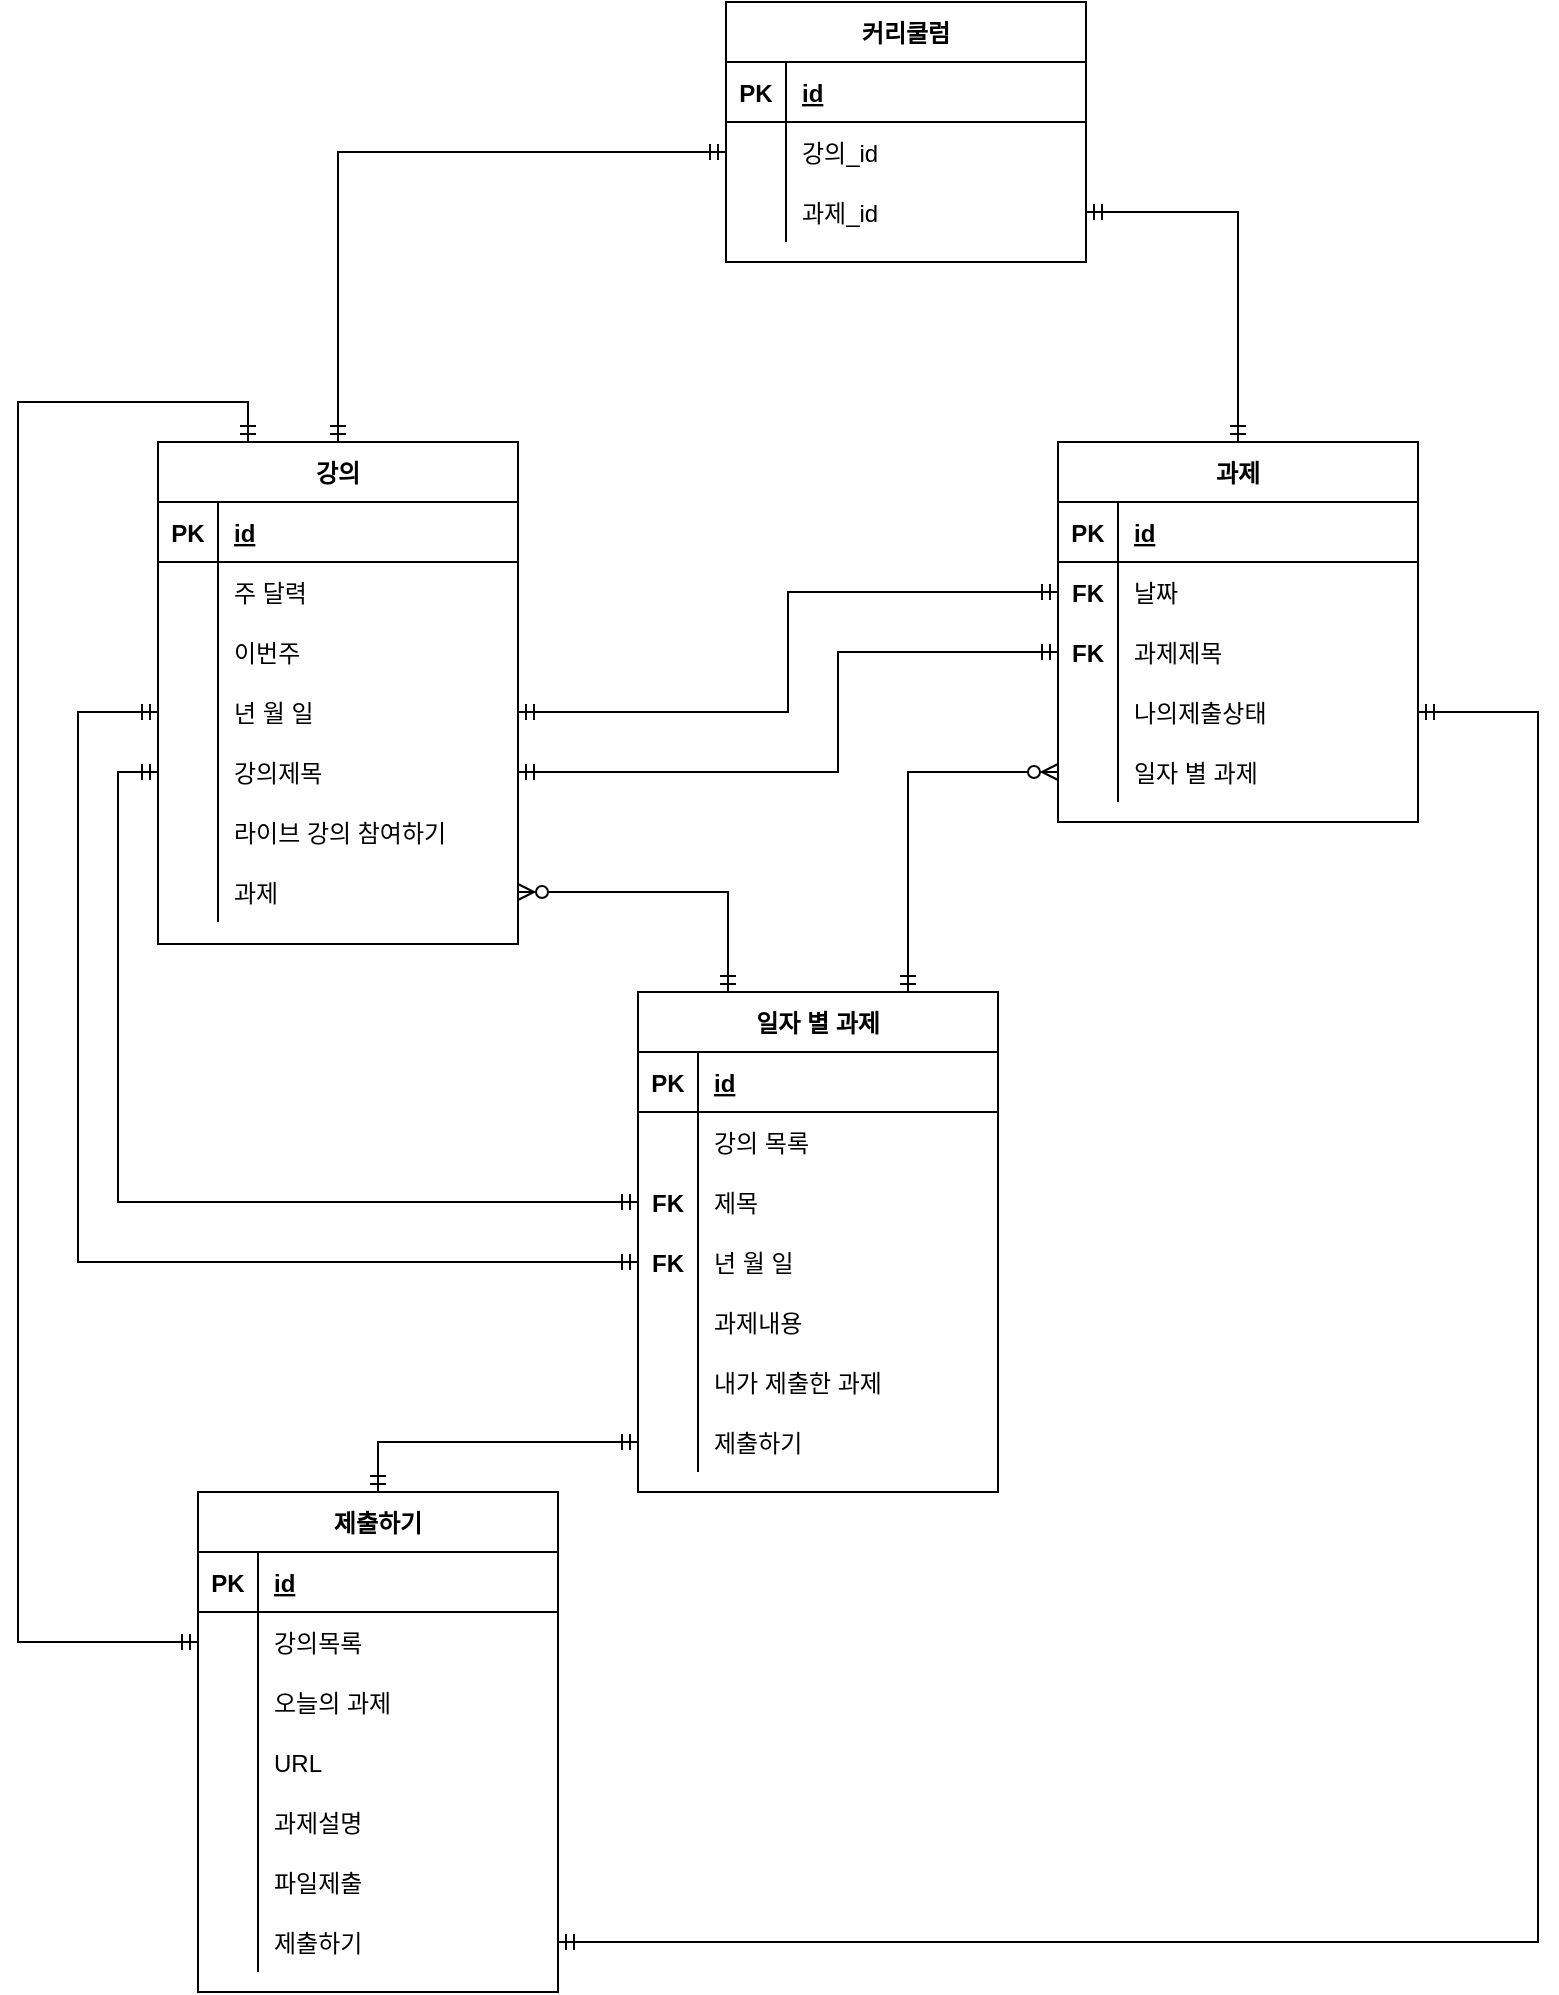 <mxfile version="20.2.6" type="device"><diagram id="R2lEEEUBdFMjLlhIrx00" name="Page-1"><mxGraphModel dx="1187" dy="636" grid="1" gridSize="10" guides="1" tooltips="1" connect="1" arrows="1" fold="1" page="1" pageScale="1" pageWidth="827" pageHeight="1169" math="0" shadow="0" extFonts="Permanent Marker^https://fonts.googleapis.com/css?family=Permanent+Marker"><root><mxCell id="0"/><mxCell id="1" parent="0"/><mxCell id="kQvhgRMYUKx2rAzrnY6v-145" value="강의" style="shape=table;startSize=30;container=1;collapsible=1;childLayout=tableLayout;fixedRows=1;rowLines=0;fontStyle=1;align=center;resizeLast=1;" parent="1" vertex="1"><mxGeometry x="100" y="310" width="180" height="251" as="geometry"/></mxCell><mxCell id="kQvhgRMYUKx2rAzrnY6v-146" value="" style="shape=tableRow;horizontal=0;startSize=0;swimlaneHead=0;swimlaneBody=0;fillColor=none;collapsible=0;dropTarget=0;points=[[0,0.5],[1,0.5]];portConstraint=eastwest;top=0;left=0;right=0;bottom=1;" parent="kQvhgRMYUKx2rAzrnY6v-145" vertex="1"><mxGeometry y="30" width="180" height="30" as="geometry"/></mxCell><mxCell id="kQvhgRMYUKx2rAzrnY6v-147" value="PK" style="shape=partialRectangle;connectable=0;fillColor=none;top=0;left=0;bottom=0;right=0;fontStyle=1;overflow=hidden;" parent="kQvhgRMYUKx2rAzrnY6v-146" vertex="1"><mxGeometry width="30" height="30" as="geometry"><mxRectangle width="30" height="30" as="alternateBounds"/></mxGeometry></mxCell><mxCell id="kQvhgRMYUKx2rAzrnY6v-148" value="id" style="shape=partialRectangle;connectable=0;fillColor=none;top=0;left=0;bottom=0;right=0;align=left;spacingLeft=6;fontStyle=5;overflow=hidden;" parent="kQvhgRMYUKx2rAzrnY6v-146" vertex="1"><mxGeometry x="30" width="150" height="30" as="geometry"><mxRectangle width="150" height="30" as="alternateBounds"/></mxGeometry></mxCell><mxCell id="kQvhgRMYUKx2rAzrnY6v-149" value="" style="shape=tableRow;horizontal=0;startSize=0;swimlaneHead=0;swimlaneBody=0;fillColor=none;collapsible=0;dropTarget=0;points=[[0,0.5],[1,0.5]];portConstraint=eastwest;top=0;left=0;right=0;bottom=0;" parent="kQvhgRMYUKx2rAzrnY6v-145" vertex="1"><mxGeometry y="60" width="180" height="30" as="geometry"/></mxCell><mxCell id="kQvhgRMYUKx2rAzrnY6v-150" value="" style="shape=partialRectangle;connectable=0;fillColor=none;top=0;left=0;bottom=0;right=0;editable=1;overflow=hidden;" parent="kQvhgRMYUKx2rAzrnY6v-149" vertex="1"><mxGeometry width="30" height="30" as="geometry"><mxRectangle width="30" height="30" as="alternateBounds"/></mxGeometry></mxCell><mxCell id="kQvhgRMYUKx2rAzrnY6v-151" value="주 달력" style="shape=partialRectangle;connectable=0;fillColor=none;top=0;left=0;bottom=0;right=0;align=left;spacingLeft=6;overflow=hidden;" parent="kQvhgRMYUKx2rAzrnY6v-149" vertex="1"><mxGeometry x="30" width="150" height="30" as="geometry"><mxRectangle width="150" height="30" as="alternateBounds"/></mxGeometry></mxCell><mxCell id="kQvhgRMYUKx2rAzrnY6v-152" value="" style="shape=tableRow;horizontal=0;startSize=0;swimlaneHead=0;swimlaneBody=0;fillColor=none;collapsible=0;dropTarget=0;points=[[0,0.5],[1,0.5]];portConstraint=eastwest;top=0;left=0;right=0;bottom=0;" parent="kQvhgRMYUKx2rAzrnY6v-145" vertex="1"><mxGeometry y="90" width="180" height="30" as="geometry"/></mxCell><mxCell id="kQvhgRMYUKx2rAzrnY6v-153" value="" style="shape=partialRectangle;connectable=0;fillColor=none;top=0;left=0;bottom=0;right=0;editable=1;overflow=hidden;" parent="kQvhgRMYUKx2rAzrnY6v-152" vertex="1"><mxGeometry width="30" height="30" as="geometry"><mxRectangle width="30" height="30" as="alternateBounds"/></mxGeometry></mxCell><mxCell id="kQvhgRMYUKx2rAzrnY6v-154" value="이번주" style="shape=partialRectangle;connectable=0;fillColor=none;top=0;left=0;bottom=0;right=0;align=left;spacingLeft=6;overflow=hidden;" parent="kQvhgRMYUKx2rAzrnY6v-152" vertex="1"><mxGeometry x="30" width="150" height="30" as="geometry"><mxRectangle width="150" height="30" as="alternateBounds"/></mxGeometry></mxCell><mxCell id="kQvhgRMYUKx2rAzrnY6v-188" value="" style="shape=tableRow;horizontal=0;startSize=0;swimlaneHead=0;swimlaneBody=0;fillColor=none;collapsible=0;dropTarget=0;points=[[0,0.5],[1,0.5]];portConstraint=eastwest;top=0;left=0;right=0;bottom=0;" parent="kQvhgRMYUKx2rAzrnY6v-145" vertex="1"><mxGeometry y="120" width="180" height="30" as="geometry"/></mxCell><mxCell id="kQvhgRMYUKx2rAzrnY6v-189" value="" style="shape=partialRectangle;connectable=0;fillColor=none;top=0;left=0;bottom=0;right=0;editable=1;overflow=hidden;" parent="kQvhgRMYUKx2rAzrnY6v-188" vertex="1"><mxGeometry width="30" height="30" as="geometry"><mxRectangle width="30" height="30" as="alternateBounds"/></mxGeometry></mxCell><mxCell id="kQvhgRMYUKx2rAzrnY6v-190" value="년 월 일" style="shape=partialRectangle;connectable=0;fillColor=none;top=0;left=0;bottom=0;right=0;align=left;spacingLeft=6;overflow=hidden;" parent="kQvhgRMYUKx2rAzrnY6v-188" vertex="1"><mxGeometry x="30" width="150" height="30" as="geometry"><mxRectangle width="150" height="30" as="alternateBounds"/></mxGeometry></mxCell><mxCell id="aSsLbdpSLAbT8H74dwXE-16" value="" style="shape=tableRow;horizontal=0;startSize=0;swimlaneHead=0;swimlaneBody=0;fillColor=none;collapsible=0;dropTarget=0;points=[[0,0.5],[1,0.5]];portConstraint=eastwest;top=0;left=0;right=0;bottom=0;" vertex="1" parent="kQvhgRMYUKx2rAzrnY6v-145"><mxGeometry y="150" width="180" height="30" as="geometry"/></mxCell><mxCell id="aSsLbdpSLAbT8H74dwXE-17" value="" style="shape=partialRectangle;connectable=0;fillColor=none;top=0;left=0;bottom=0;right=0;editable=1;overflow=hidden;" vertex="1" parent="aSsLbdpSLAbT8H74dwXE-16"><mxGeometry width="30" height="30" as="geometry"><mxRectangle width="30" height="30" as="alternateBounds"/></mxGeometry></mxCell><mxCell id="aSsLbdpSLAbT8H74dwXE-18" value="강의제목" style="shape=partialRectangle;connectable=0;fillColor=none;top=0;left=0;bottom=0;right=0;align=left;spacingLeft=6;overflow=hidden;" vertex="1" parent="aSsLbdpSLAbT8H74dwXE-16"><mxGeometry x="30" width="150" height="30" as="geometry"><mxRectangle width="150" height="30" as="alternateBounds"/></mxGeometry></mxCell><mxCell id="aSsLbdpSLAbT8H74dwXE-141" value="" style="shape=tableRow;horizontal=0;startSize=0;swimlaneHead=0;swimlaneBody=0;fillColor=none;collapsible=0;dropTarget=0;points=[[0,0.5],[1,0.5]];portConstraint=eastwest;top=0;left=0;right=0;bottom=0;" vertex="1" parent="kQvhgRMYUKx2rAzrnY6v-145"><mxGeometry y="180" width="180" height="30" as="geometry"/></mxCell><mxCell id="aSsLbdpSLAbT8H74dwXE-142" value="" style="shape=partialRectangle;connectable=0;fillColor=none;top=0;left=0;bottom=0;right=0;editable=1;overflow=hidden;" vertex="1" parent="aSsLbdpSLAbT8H74dwXE-141"><mxGeometry width="30" height="30" as="geometry"><mxRectangle width="30" height="30" as="alternateBounds"/></mxGeometry></mxCell><mxCell id="aSsLbdpSLAbT8H74dwXE-143" value="라이브 강의 참여하기" style="shape=partialRectangle;connectable=0;fillColor=none;top=0;left=0;bottom=0;right=0;align=left;spacingLeft=6;overflow=hidden;" vertex="1" parent="aSsLbdpSLAbT8H74dwXE-141"><mxGeometry x="30" width="150" height="30" as="geometry"><mxRectangle width="150" height="30" as="alternateBounds"/></mxGeometry></mxCell><mxCell id="aSsLbdpSLAbT8H74dwXE-144" value="" style="shape=tableRow;horizontal=0;startSize=0;swimlaneHead=0;swimlaneBody=0;fillColor=none;collapsible=0;dropTarget=0;points=[[0,0.5],[1,0.5]];portConstraint=eastwest;top=0;left=0;right=0;bottom=0;" vertex="1" parent="kQvhgRMYUKx2rAzrnY6v-145"><mxGeometry y="210" width="180" height="30" as="geometry"/></mxCell><mxCell id="aSsLbdpSLAbT8H74dwXE-145" value="" style="shape=partialRectangle;connectable=0;fillColor=none;top=0;left=0;bottom=0;right=0;editable=1;overflow=hidden;" vertex="1" parent="aSsLbdpSLAbT8H74dwXE-144"><mxGeometry width="30" height="30" as="geometry"><mxRectangle width="30" height="30" as="alternateBounds"/></mxGeometry></mxCell><mxCell id="aSsLbdpSLAbT8H74dwXE-146" value="과제" style="shape=partialRectangle;connectable=0;fillColor=none;top=0;left=0;bottom=0;right=0;align=left;spacingLeft=6;overflow=hidden;" vertex="1" parent="aSsLbdpSLAbT8H74dwXE-144"><mxGeometry x="30" width="150" height="30" as="geometry"><mxRectangle width="150" height="30" as="alternateBounds"/></mxGeometry></mxCell><mxCell id="kQvhgRMYUKx2rAzrnY6v-158" value="과제" style="shape=table;startSize=30;container=1;collapsible=1;childLayout=tableLayout;fixedRows=1;rowLines=0;fontStyle=1;align=center;resizeLast=1;" parent="1" vertex="1"><mxGeometry x="550" y="310" width="180" height="190" as="geometry"/></mxCell><mxCell id="kQvhgRMYUKx2rAzrnY6v-159" value="" style="shape=tableRow;horizontal=0;startSize=0;swimlaneHead=0;swimlaneBody=0;fillColor=none;collapsible=0;dropTarget=0;points=[[0,0.5],[1,0.5]];portConstraint=eastwest;top=0;left=0;right=0;bottom=1;" parent="kQvhgRMYUKx2rAzrnY6v-158" vertex="1"><mxGeometry y="30" width="180" height="30" as="geometry"/></mxCell><mxCell id="kQvhgRMYUKx2rAzrnY6v-160" value="PK" style="shape=partialRectangle;connectable=0;fillColor=none;top=0;left=0;bottom=0;right=0;fontStyle=1;overflow=hidden;" parent="kQvhgRMYUKx2rAzrnY6v-159" vertex="1"><mxGeometry width="30" height="30" as="geometry"><mxRectangle width="30" height="30" as="alternateBounds"/></mxGeometry></mxCell><mxCell id="kQvhgRMYUKx2rAzrnY6v-161" value="id" style="shape=partialRectangle;connectable=0;fillColor=none;top=0;left=0;bottom=0;right=0;align=left;spacingLeft=6;fontStyle=5;overflow=hidden;" parent="kQvhgRMYUKx2rAzrnY6v-159" vertex="1"><mxGeometry x="30" width="150" height="30" as="geometry"><mxRectangle width="150" height="30" as="alternateBounds"/></mxGeometry></mxCell><mxCell id="kQvhgRMYUKx2rAzrnY6v-162" value="" style="shape=tableRow;horizontal=0;startSize=0;swimlaneHead=0;swimlaneBody=0;fillColor=none;collapsible=0;dropTarget=0;points=[[0,0.5],[1,0.5]];portConstraint=eastwest;top=0;left=0;right=0;bottom=0;" parent="kQvhgRMYUKx2rAzrnY6v-158" vertex="1"><mxGeometry y="60" width="180" height="30" as="geometry"/></mxCell><mxCell id="kQvhgRMYUKx2rAzrnY6v-163" value="FK" style="shape=partialRectangle;connectable=0;fillColor=none;top=0;left=0;bottom=0;right=0;editable=1;overflow=hidden;fontStyle=1" parent="kQvhgRMYUKx2rAzrnY6v-162" vertex="1"><mxGeometry width="30" height="30" as="geometry"><mxRectangle width="30" height="30" as="alternateBounds"/></mxGeometry></mxCell><mxCell id="kQvhgRMYUKx2rAzrnY6v-164" value="날짜" style="shape=partialRectangle;connectable=0;fillColor=none;top=0;left=0;bottom=0;right=0;align=left;spacingLeft=6;overflow=hidden;" parent="kQvhgRMYUKx2rAzrnY6v-162" vertex="1"><mxGeometry x="30" width="150" height="30" as="geometry"><mxRectangle width="150" height="30" as="alternateBounds"/></mxGeometry></mxCell><mxCell id="kQvhgRMYUKx2rAzrnY6v-165" value="" style="shape=tableRow;horizontal=0;startSize=0;swimlaneHead=0;swimlaneBody=0;fillColor=none;collapsible=0;dropTarget=0;points=[[0,0.5],[1,0.5]];portConstraint=eastwest;top=0;left=0;right=0;bottom=0;" parent="kQvhgRMYUKx2rAzrnY6v-158" vertex="1"><mxGeometry y="90" width="180" height="30" as="geometry"/></mxCell><mxCell id="kQvhgRMYUKx2rAzrnY6v-166" value="FK" style="shape=partialRectangle;connectable=0;fillColor=none;top=0;left=0;bottom=0;right=0;editable=1;overflow=hidden;fontStyle=1" parent="kQvhgRMYUKx2rAzrnY6v-165" vertex="1"><mxGeometry width="30" height="30" as="geometry"><mxRectangle width="30" height="30" as="alternateBounds"/></mxGeometry></mxCell><mxCell id="kQvhgRMYUKx2rAzrnY6v-167" value="과제제목" style="shape=partialRectangle;connectable=0;fillColor=none;top=0;left=0;bottom=0;right=0;align=left;spacingLeft=6;overflow=hidden;" parent="kQvhgRMYUKx2rAzrnY6v-165" vertex="1"><mxGeometry x="30" width="150" height="30" as="geometry"><mxRectangle width="150" height="30" as="alternateBounds"/></mxGeometry></mxCell><mxCell id="kQvhgRMYUKx2rAzrnY6v-168" value="" style="shape=tableRow;horizontal=0;startSize=0;swimlaneHead=0;swimlaneBody=0;fillColor=none;collapsible=0;dropTarget=0;points=[[0,0.5],[1,0.5]];portConstraint=eastwest;top=0;left=0;right=0;bottom=0;" parent="kQvhgRMYUKx2rAzrnY6v-158" vertex="1"><mxGeometry y="120" width="180" height="30" as="geometry"/></mxCell><mxCell id="kQvhgRMYUKx2rAzrnY6v-169" value="" style="shape=partialRectangle;connectable=0;fillColor=none;top=0;left=0;bottom=0;right=0;editable=1;overflow=hidden;" parent="kQvhgRMYUKx2rAzrnY6v-168" vertex="1"><mxGeometry width="30" height="30" as="geometry"><mxRectangle width="30" height="30" as="alternateBounds"/></mxGeometry></mxCell><mxCell id="kQvhgRMYUKx2rAzrnY6v-170" value="나의제출상태" style="shape=partialRectangle;connectable=0;fillColor=none;top=0;left=0;bottom=0;right=0;align=left;spacingLeft=6;overflow=hidden;" parent="kQvhgRMYUKx2rAzrnY6v-168" vertex="1"><mxGeometry x="30" width="150" height="30" as="geometry"><mxRectangle width="150" height="30" as="alternateBounds"/></mxGeometry></mxCell><mxCell id="aSsLbdpSLAbT8H74dwXE-68" value="" style="shape=tableRow;horizontal=0;startSize=0;swimlaneHead=0;swimlaneBody=0;fillColor=none;collapsible=0;dropTarget=0;points=[[0,0.5],[1,0.5]];portConstraint=eastwest;top=0;left=0;right=0;bottom=0;" vertex="1" parent="kQvhgRMYUKx2rAzrnY6v-158"><mxGeometry y="150" width="180" height="30" as="geometry"/></mxCell><mxCell id="aSsLbdpSLAbT8H74dwXE-69" value="" style="shape=partialRectangle;connectable=0;fillColor=none;top=0;left=0;bottom=0;right=0;editable=1;overflow=hidden;" vertex="1" parent="aSsLbdpSLAbT8H74dwXE-68"><mxGeometry width="30" height="30" as="geometry"><mxRectangle width="30" height="30" as="alternateBounds"/></mxGeometry></mxCell><mxCell id="aSsLbdpSLAbT8H74dwXE-70" value="일자 별 과제" style="shape=partialRectangle;connectable=0;fillColor=none;top=0;left=0;bottom=0;right=0;align=left;spacingLeft=6;overflow=hidden;" vertex="1" parent="aSsLbdpSLAbT8H74dwXE-68"><mxGeometry x="30" width="150" height="30" as="geometry"><mxRectangle width="150" height="30" as="alternateBounds"/></mxGeometry></mxCell><mxCell id="aSsLbdpSLAbT8H74dwXE-19" value="커리쿨럼" style="shape=table;startSize=30;container=1;collapsible=1;childLayout=tableLayout;fixedRows=1;rowLines=0;fontStyle=1;align=center;resizeLast=1;" vertex="1" parent="1"><mxGeometry x="384" y="90" width="180" height="130" as="geometry"/></mxCell><mxCell id="aSsLbdpSLAbT8H74dwXE-20" value="" style="shape=tableRow;horizontal=0;startSize=0;swimlaneHead=0;swimlaneBody=0;fillColor=none;collapsible=0;dropTarget=0;points=[[0,0.5],[1,0.5]];portConstraint=eastwest;top=0;left=0;right=0;bottom=1;" vertex="1" parent="aSsLbdpSLAbT8H74dwXE-19"><mxGeometry y="30" width="180" height="30" as="geometry"/></mxCell><mxCell id="aSsLbdpSLAbT8H74dwXE-21" value="PK" style="shape=partialRectangle;connectable=0;fillColor=none;top=0;left=0;bottom=0;right=0;fontStyle=1;overflow=hidden;" vertex="1" parent="aSsLbdpSLAbT8H74dwXE-20"><mxGeometry width="30" height="30" as="geometry"><mxRectangle width="30" height="30" as="alternateBounds"/></mxGeometry></mxCell><mxCell id="aSsLbdpSLAbT8H74dwXE-22" value="id" style="shape=partialRectangle;connectable=0;fillColor=none;top=0;left=0;bottom=0;right=0;align=left;spacingLeft=6;fontStyle=5;overflow=hidden;" vertex="1" parent="aSsLbdpSLAbT8H74dwXE-20"><mxGeometry x="30" width="150" height="30" as="geometry"><mxRectangle width="150" height="30" as="alternateBounds"/></mxGeometry></mxCell><mxCell id="aSsLbdpSLAbT8H74dwXE-23" value="" style="shape=tableRow;horizontal=0;startSize=0;swimlaneHead=0;swimlaneBody=0;fillColor=none;collapsible=0;dropTarget=0;points=[[0,0.5],[1,0.5]];portConstraint=eastwest;top=0;left=0;right=0;bottom=0;" vertex="1" parent="aSsLbdpSLAbT8H74dwXE-19"><mxGeometry y="60" width="180" height="30" as="geometry"/></mxCell><mxCell id="aSsLbdpSLAbT8H74dwXE-24" value="" style="shape=partialRectangle;connectable=0;fillColor=none;top=0;left=0;bottom=0;right=0;editable=1;overflow=hidden;" vertex="1" parent="aSsLbdpSLAbT8H74dwXE-23"><mxGeometry width="30" height="30" as="geometry"><mxRectangle width="30" height="30" as="alternateBounds"/></mxGeometry></mxCell><mxCell id="aSsLbdpSLAbT8H74dwXE-25" value="강의_id" style="shape=partialRectangle;connectable=0;fillColor=none;top=0;left=0;bottom=0;right=0;align=left;spacingLeft=6;overflow=hidden;" vertex="1" parent="aSsLbdpSLAbT8H74dwXE-23"><mxGeometry x="30" width="150" height="30" as="geometry"><mxRectangle width="150" height="30" as="alternateBounds"/></mxGeometry></mxCell><mxCell id="aSsLbdpSLAbT8H74dwXE-26" value="" style="shape=tableRow;horizontal=0;startSize=0;swimlaneHead=0;swimlaneBody=0;fillColor=none;collapsible=0;dropTarget=0;points=[[0,0.5],[1,0.5]];portConstraint=eastwest;top=0;left=0;right=0;bottom=0;" vertex="1" parent="aSsLbdpSLAbT8H74dwXE-19"><mxGeometry y="90" width="180" height="30" as="geometry"/></mxCell><mxCell id="aSsLbdpSLAbT8H74dwXE-27" value="" style="shape=partialRectangle;connectable=0;fillColor=none;top=0;left=0;bottom=0;right=0;editable=1;overflow=hidden;" vertex="1" parent="aSsLbdpSLAbT8H74dwXE-26"><mxGeometry width="30" height="30" as="geometry"><mxRectangle width="30" height="30" as="alternateBounds"/></mxGeometry></mxCell><mxCell id="aSsLbdpSLAbT8H74dwXE-28" value="과제_id" style="shape=partialRectangle;connectable=0;fillColor=none;top=0;left=0;bottom=0;right=0;align=left;spacingLeft=6;overflow=hidden;" vertex="1" parent="aSsLbdpSLAbT8H74dwXE-26"><mxGeometry x="30" width="150" height="30" as="geometry"><mxRectangle width="150" height="30" as="alternateBounds"/></mxGeometry></mxCell><mxCell id="aSsLbdpSLAbT8H74dwXE-71" value="제출하기" style="shape=table;startSize=30;container=1;collapsible=1;childLayout=tableLayout;fixedRows=1;rowLines=0;fontStyle=1;align=center;resizeLast=1;" vertex="1" parent="1"><mxGeometry x="120" y="835" width="180" height="250" as="geometry"/></mxCell><mxCell id="aSsLbdpSLAbT8H74dwXE-72" value="" style="shape=tableRow;horizontal=0;startSize=0;swimlaneHead=0;swimlaneBody=0;fillColor=none;collapsible=0;dropTarget=0;points=[[0,0.5],[1,0.5]];portConstraint=eastwest;top=0;left=0;right=0;bottom=1;" vertex="1" parent="aSsLbdpSLAbT8H74dwXE-71"><mxGeometry y="30" width="180" height="30" as="geometry"/></mxCell><mxCell id="aSsLbdpSLAbT8H74dwXE-73" value="PK" style="shape=partialRectangle;connectable=0;fillColor=none;top=0;left=0;bottom=0;right=0;fontStyle=1;overflow=hidden;" vertex="1" parent="aSsLbdpSLAbT8H74dwXE-72"><mxGeometry width="30" height="30" as="geometry"><mxRectangle width="30" height="30" as="alternateBounds"/></mxGeometry></mxCell><mxCell id="aSsLbdpSLAbT8H74dwXE-74" value="id" style="shape=partialRectangle;connectable=0;fillColor=none;top=0;left=0;bottom=0;right=0;align=left;spacingLeft=6;fontStyle=5;overflow=hidden;" vertex="1" parent="aSsLbdpSLAbT8H74dwXE-72"><mxGeometry x="30" width="150" height="30" as="geometry"><mxRectangle width="150" height="30" as="alternateBounds"/></mxGeometry></mxCell><mxCell id="aSsLbdpSLAbT8H74dwXE-75" value="" style="shape=tableRow;horizontal=0;startSize=0;swimlaneHead=0;swimlaneBody=0;fillColor=none;collapsible=0;dropTarget=0;points=[[0,0.5],[1,0.5]];portConstraint=eastwest;top=0;left=0;right=0;bottom=0;" vertex="1" parent="aSsLbdpSLAbT8H74dwXE-71"><mxGeometry y="60" width="180" height="30" as="geometry"/></mxCell><mxCell id="aSsLbdpSLAbT8H74dwXE-76" value="" style="shape=partialRectangle;connectable=0;fillColor=none;top=0;left=0;bottom=0;right=0;editable=1;overflow=hidden;" vertex="1" parent="aSsLbdpSLAbT8H74dwXE-75"><mxGeometry width="30" height="30" as="geometry"><mxRectangle width="30" height="30" as="alternateBounds"/></mxGeometry></mxCell><mxCell id="aSsLbdpSLAbT8H74dwXE-77" value="강의목록" style="shape=partialRectangle;connectable=0;fillColor=none;top=0;left=0;bottom=0;right=0;align=left;spacingLeft=6;overflow=hidden;" vertex="1" parent="aSsLbdpSLAbT8H74dwXE-75"><mxGeometry x="30" width="150" height="30" as="geometry"><mxRectangle width="150" height="30" as="alternateBounds"/></mxGeometry></mxCell><mxCell id="aSsLbdpSLAbT8H74dwXE-134" value="" style="shape=tableRow;horizontal=0;startSize=0;swimlaneHead=0;swimlaneBody=0;fillColor=none;collapsible=0;dropTarget=0;points=[[0,0.5],[1,0.5]];portConstraint=eastwest;top=0;left=0;right=0;bottom=0;" vertex="1" parent="aSsLbdpSLAbT8H74dwXE-71"><mxGeometry y="90" width="180" height="30" as="geometry"/></mxCell><mxCell id="aSsLbdpSLAbT8H74dwXE-135" value="" style="shape=partialRectangle;connectable=0;fillColor=none;top=0;left=0;bottom=0;right=0;editable=1;overflow=hidden;" vertex="1" parent="aSsLbdpSLAbT8H74dwXE-134"><mxGeometry width="30" height="30" as="geometry"><mxRectangle width="30" height="30" as="alternateBounds"/></mxGeometry></mxCell><mxCell id="aSsLbdpSLAbT8H74dwXE-136" value="오늘의 과제" style="shape=partialRectangle;connectable=0;fillColor=none;top=0;left=0;bottom=0;right=0;align=left;spacingLeft=6;overflow=hidden;" vertex="1" parent="aSsLbdpSLAbT8H74dwXE-134"><mxGeometry x="30" width="150" height="30" as="geometry"><mxRectangle width="150" height="30" as="alternateBounds"/></mxGeometry></mxCell><mxCell id="aSsLbdpSLAbT8H74dwXE-137" value="" style="shape=tableRow;horizontal=0;startSize=0;swimlaneHead=0;swimlaneBody=0;fillColor=none;collapsible=0;dropTarget=0;points=[[0,0.5],[1,0.5]];portConstraint=eastwest;top=0;left=0;right=0;bottom=0;" vertex="1" parent="aSsLbdpSLAbT8H74dwXE-71"><mxGeometry y="120" width="180" height="30" as="geometry"/></mxCell><mxCell id="aSsLbdpSLAbT8H74dwXE-138" value="" style="shape=partialRectangle;connectable=0;fillColor=none;top=0;left=0;bottom=0;right=0;editable=1;overflow=hidden;" vertex="1" parent="aSsLbdpSLAbT8H74dwXE-137"><mxGeometry width="30" height="30" as="geometry"><mxRectangle width="30" height="30" as="alternateBounds"/></mxGeometry></mxCell><mxCell id="aSsLbdpSLAbT8H74dwXE-139" value="URL" style="shape=partialRectangle;connectable=0;fillColor=none;top=0;left=0;bottom=0;right=0;align=left;spacingLeft=6;overflow=hidden;" vertex="1" parent="aSsLbdpSLAbT8H74dwXE-137"><mxGeometry x="30" width="150" height="30" as="geometry"><mxRectangle width="150" height="30" as="alternateBounds"/></mxGeometry></mxCell><mxCell id="aSsLbdpSLAbT8H74dwXE-78" value="" style="shape=tableRow;horizontal=0;startSize=0;swimlaneHead=0;swimlaneBody=0;fillColor=none;collapsible=0;dropTarget=0;points=[[0,0.5],[1,0.5]];portConstraint=eastwest;top=0;left=0;right=0;bottom=0;" vertex="1" parent="aSsLbdpSLAbT8H74dwXE-71"><mxGeometry y="150" width="180" height="30" as="geometry"/></mxCell><mxCell id="aSsLbdpSLAbT8H74dwXE-79" value="" style="shape=partialRectangle;connectable=0;fillColor=none;top=0;left=0;bottom=0;right=0;editable=1;overflow=hidden;" vertex="1" parent="aSsLbdpSLAbT8H74dwXE-78"><mxGeometry width="30" height="30" as="geometry"><mxRectangle width="30" height="30" as="alternateBounds"/></mxGeometry></mxCell><mxCell id="aSsLbdpSLAbT8H74dwXE-80" value="과제설명" style="shape=partialRectangle;connectable=0;fillColor=none;top=0;left=0;bottom=0;right=0;align=left;spacingLeft=6;overflow=hidden;" vertex="1" parent="aSsLbdpSLAbT8H74dwXE-78"><mxGeometry x="30" width="150" height="30" as="geometry"><mxRectangle width="150" height="30" as="alternateBounds"/></mxGeometry></mxCell><mxCell id="aSsLbdpSLAbT8H74dwXE-81" value="" style="shape=tableRow;horizontal=0;startSize=0;swimlaneHead=0;swimlaneBody=0;fillColor=none;collapsible=0;dropTarget=0;points=[[0,0.5],[1,0.5]];portConstraint=eastwest;top=0;left=0;right=0;bottom=0;" vertex="1" parent="aSsLbdpSLAbT8H74dwXE-71"><mxGeometry y="180" width="180" height="30" as="geometry"/></mxCell><mxCell id="aSsLbdpSLAbT8H74dwXE-82" value="" style="shape=partialRectangle;connectable=0;fillColor=none;top=0;left=0;bottom=0;right=0;editable=1;overflow=hidden;" vertex="1" parent="aSsLbdpSLAbT8H74dwXE-81"><mxGeometry width="30" height="30" as="geometry"><mxRectangle width="30" height="30" as="alternateBounds"/></mxGeometry></mxCell><mxCell id="aSsLbdpSLAbT8H74dwXE-83" value="파일제출" style="shape=partialRectangle;connectable=0;fillColor=none;top=0;left=0;bottom=0;right=0;align=left;spacingLeft=6;overflow=hidden;" vertex="1" parent="aSsLbdpSLAbT8H74dwXE-81"><mxGeometry x="30" width="150" height="30" as="geometry"><mxRectangle width="150" height="30" as="alternateBounds"/></mxGeometry></mxCell><mxCell id="aSsLbdpSLAbT8H74dwXE-84" value="" style="shape=tableRow;horizontal=0;startSize=0;swimlaneHead=0;swimlaneBody=0;fillColor=none;collapsible=0;dropTarget=0;points=[[0,0.5],[1,0.5]];portConstraint=eastwest;top=0;left=0;right=0;bottom=0;" vertex="1" parent="aSsLbdpSLAbT8H74dwXE-71"><mxGeometry y="210" width="180" height="30" as="geometry"/></mxCell><mxCell id="aSsLbdpSLAbT8H74dwXE-85" value="" style="shape=partialRectangle;connectable=0;fillColor=none;top=0;left=0;bottom=0;right=0;editable=1;overflow=hidden;" vertex="1" parent="aSsLbdpSLAbT8H74dwXE-84"><mxGeometry width="30" height="30" as="geometry"><mxRectangle width="30" height="30" as="alternateBounds"/></mxGeometry></mxCell><mxCell id="aSsLbdpSLAbT8H74dwXE-86" value="제출하기" style="shape=partialRectangle;connectable=0;fillColor=none;top=0;left=0;bottom=0;right=0;align=left;spacingLeft=6;overflow=hidden;" vertex="1" parent="aSsLbdpSLAbT8H74dwXE-84"><mxGeometry x="30" width="150" height="30" as="geometry"><mxRectangle width="150" height="30" as="alternateBounds"/></mxGeometry></mxCell><mxCell id="aSsLbdpSLAbT8H74dwXE-49" value="일자 별 과제" style="shape=table;startSize=30;container=1;collapsible=1;childLayout=tableLayout;fixedRows=1;rowLines=0;fontStyle=1;align=center;resizeLast=1;" vertex="1" parent="1"><mxGeometry x="340" y="585" width="180" height="250" as="geometry"/></mxCell><mxCell id="aSsLbdpSLAbT8H74dwXE-50" value="" style="shape=tableRow;horizontal=0;startSize=0;swimlaneHead=0;swimlaneBody=0;fillColor=none;collapsible=0;dropTarget=0;points=[[0,0.5],[1,0.5]];portConstraint=eastwest;top=0;left=0;right=0;bottom=1;" vertex="1" parent="aSsLbdpSLAbT8H74dwXE-49"><mxGeometry y="30" width="180" height="30" as="geometry"/></mxCell><mxCell id="aSsLbdpSLAbT8H74dwXE-51" value="PK" style="shape=partialRectangle;connectable=0;fillColor=none;top=0;left=0;bottom=0;right=0;fontStyle=1;overflow=hidden;" vertex="1" parent="aSsLbdpSLAbT8H74dwXE-50"><mxGeometry width="30" height="30" as="geometry"><mxRectangle width="30" height="30" as="alternateBounds"/></mxGeometry></mxCell><mxCell id="aSsLbdpSLAbT8H74dwXE-52" value="id" style="shape=partialRectangle;connectable=0;fillColor=none;top=0;left=0;bottom=0;right=0;align=left;spacingLeft=6;fontStyle=5;overflow=hidden;" vertex="1" parent="aSsLbdpSLAbT8H74dwXE-50"><mxGeometry x="30" width="150" height="30" as="geometry"><mxRectangle width="150" height="30" as="alternateBounds"/></mxGeometry></mxCell><mxCell id="aSsLbdpSLAbT8H74dwXE-53" value="" style="shape=tableRow;horizontal=0;startSize=0;swimlaneHead=0;swimlaneBody=0;fillColor=none;collapsible=0;dropTarget=0;points=[[0,0.5],[1,0.5]];portConstraint=eastwest;top=0;left=0;right=0;bottom=0;" vertex="1" parent="aSsLbdpSLAbT8H74dwXE-49"><mxGeometry y="60" width="180" height="30" as="geometry"/></mxCell><mxCell id="aSsLbdpSLAbT8H74dwXE-54" value="" style="shape=partialRectangle;connectable=0;fillColor=none;top=0;left=0;bottom=0;right=0;editable=1;overflow=hidden;" vertex="1" parent="aSsLbdpSLAbT8H74dwXE-53"><mxGeometry width="30" height="30" as="geometry"><mxRectangle width="30" height="30" as="alternateBounds"/></mxGeometry></mxCell><mxCell id="aSsLbdpSLAbT8H74dwXE-55" value="강의 목록" style="shape=partialRectangle;connectable=0;fillColor=none;top=0;left=0;bottom=0;right=0;align=left;spacingLeft=6;overflow=hidden;" vertex="1" parent="aSsLbdpSLAbT8H74dwXE-53"><mxGeometry x="30" width="150" height="30" as="geometry"><mxRectangle width="150" height="30" as="alternateBounds"/></mxGeometry></mxCell><mxCell id="aSsLbdpSLAbT8H74dwXE-98" value="" style="shape=tableRow;horizontal=0;startSize=0;swimlaneHead=0;swimlaneBody=0;fillColor=none;collapsible=0;dropTarget=0;points=[[0,0.5],[1,0.5]];portConstraint=eastwest;top=0;left=0;right=0;bottom=0;" vertex="1" parent="aSsLbdpSLAbT8H74dwXE-49"><mxGeometry y="90" width="180" height="30" as="geometry"/></mxCell><mxCell id="aSsLbdpSLAbT8H74dwXE-99" value="FK" style="shape=partialRectangle;connectable=0;fillColor=none;top=0;left=0;bottom=0;right=0;editable=1;overflow=hidden;fontStyle=1" vertex="1" parent="aSsLbdpSLAbT8H74dwXE-98"><mxGeometry width="30" height="30" as="geometry"><mxRectangle width="30" height="30" as="alternateBounds"/></mxGeometry></mxCell><mxCell id="aSsLbdpSLAbT8H74dwXE-100" value="제목" style="shape=partialRectangle;connectable=0;fillColor=none;top=0;left=0;bottom=0;right=0;align=left;spacingLeft=6;overflow=hidden;" vertex="1" parent="aSsLbdpSLAbT8H74dwXE-98"><mxGeometry x="30" width="150" height="30" as="geometry"><mxRectangle width="150" height="30" as="alternateBounds"/></mxGeometry></mxCell><mxCell id="aSsLbdpSLAbT8H74dwXE-56" value="" style="shape=tableRow;horizontal=0;startSize=0;swimlaneHead=0;swimlaneBody=0;fillColor=none;collapsible=0;dropTarget=0;points=[[0,0.5],[1,0.5]];portConstraint=eastwest;top=0;left=0;right=0;bottom=0;" vertex="1" parent="aSsLbdpSLAbT8H74dwXE-49"><mxGeometry y="120" width="180" height="30" as="geometry"/></mxCell><mxCell id="aSsLbdpSLAbT8H74dwXE-57" value="FK" style="shape=partialRectangle;connectable=0;fillColor=none;top=0;left=0;bottom=0;right=0;editable=1;overflow=hidden;fontStyle=1" vertex="1" parent="aSsLbdpSLAbT8H74dwXE-56"><mxGeometry width="30" height="30" as="geometry"><mxRectangle width="30" height="30" as="alternateBounds"/></mxGeometry></mxCell><mxCell id="aSsLbdpSLAbT8H74dwXE-58" value="년 월 일" style="shape=partialRectangle;connectable=0;fillColor=none;top=0;left=0;bottom=0;right=0;align=left;spacingLeft=6;overflow=hidden;" vertex="1" parent="aSsLbdpSLAbT8H74dwXE-56"><mxGeometry x="30" width="150" height="30" as="geometry"><mxRectangle width="150" height="30" as="alternateBounds"/></mxGeometry></mxCell><mxCell id="aSsLbdpSLAbT8H74dwXE-59" value="" style="shape=tableRow;horizontal=0;startSize=0;swimlaneHead=0;swimlaneBody=0;fillColor=none;collapsible=0;dropTarget=0;points=[[0,0.5],[1,0.5]];portConstraint=eastwest;top=0;left=0;right=0;bottom=0;" vertex="1" parent="aSsLbdpSLAbT8H74dwXE-49"><mxGeometry y="150" width="180" height="30" as="geometry"/></mxCell><mxCell id="aSsLbdpSLAbT8H74dwXE-60" value="" style="shape=partialRectangle;connectable=0;fillColor=none;top=0;left=0;bottom=0;right=0;editable=1;overflow=hidden;" vertex="1" parent="aSsLbdpSLAbT8H74dwXE-59"><mxGeometry width="30" height="30" as="geometry"><mxRectangle width="30" height="30" as="alternateBounds"/></mxGeometry></mxCell><mxCell id="aSsLbdpSLAbT8H74dwXE-61" value="과제내용" style="shape=partialRectangle;connectable=0;fillColor=none;top=0;left=0;bottom=0;right=0;align=left;spacingLeft=6;overflow=hidden;" vertex="1" parent="aSsLbdpSLAbT8H74dwXE-59"><mxGeometry x="30" width="150" height="30" as="geometry"><mxRectangle width="150" height="30" as="alternateBounds"/></mxGeometry></mxCell><mxCell id="aSsLbdpSLAbT8H74dwXE-62" value="" style="shape=tableRow;horizontal=0;startSize=0;swimlaneHead=0;swimlaneBody=0;fillColor=none;collapsible=0;dropTarget=0;points=[[0,0.5],[1,0.5]];portConstraint=eastwest;top=0;left=0;right=0;bottom=0;" vertex="1" parent="aSsLbdpSLAbT8H74dwXE-49"><mxGeometry y="180" width="180" height="30" as="geometry"/></mxCell><mxCell id="aSsLbdpSLAbT8H74dwXE-63" value="" style="shape=partialRectangle;connectable=0;fillColor=none;top=0;left=0;bottom=0;right=0;editable=1;overflow=hidden;" vertex="1" parent="aSsLbdpSLAbT8H74dwXE-62"><mxGeometry width="30" height="30" as="geometry"><mxRectangle width="30" height="30" as="alternateBounds"/></mxGeometry></mxCell><mxCell id="aSsLbdpSLAbT8H74dwXE-64" value="내가 제출한 과제" style="shape=partialRectangle;connectable=0;fillColor=none;top=0;left=0;bottom=0;right=0;align=left;spacingLeft=6;overflow=hidden;" vertex="1" parent="aSsLbdpSLAbT8H74dwXE-62"><mxGeometry x="30" width="150" height="30" as="geometry"><mxRectangle width="150" height="30" as="alternateBounds"/></mxGeometry></mxCell><mxCell id="aSsLbdpSLAbT8H74dwXE-65" value="" style="shape=tableRow;horizontal=0;startSize=0;swimlaneHead=0;swimlaneBody=0;fillColor=none;collapsible=0;dropTarget=0;points=[[0,0.5],[1,0.5]];portConstraint=eastwest;top=0;left=0;right=0;bottom=0;" vertex="1" parent="aSsLbdpSLAbT8H74dwXE-49"><mxGeometry y="210" width="180" height="30" as="geometry"/></mxCell><mxCell id="aSsLbdpSLAbT8H74dwXE-66" value="" style="shape=partialRectangle;connectable=0;fillColor=none;top=0;left=0;bottom=0;right=0;editable=1;overflow=hidden;" vertex="1" parent="aSsLbdpSLAbT8H74dwXE-65"><mxGeometry width="30" height="30" as="geometry"><mxRectangle width="30" height="30" as="alternateBounds"/></mxGeometry></mxCell><mxCell id="aSsLbdpSLAbT8H74dwXE-67" value="제출하기" style="shape=partialRectangle;connectable=0;fillColor=none;top=0;left=0;bottom=0;right=0;align=left;spacingLeft=6;overflow=hidden;" vertex="1" parent="aSsLbdpSLAbT8H74dwXE-65"><mxGeometry x="30" width="150" height="30" as="geometry"><mxRectangle width="150" height="30" as="alternateBounds"/></mxGeometry></mxCell><mxCell id="aSsLbdpSLAbT8H74dwXE-87" style="edgeStyle=orthogonalEdgeStyle;rounded=0;orthogonalLoop=1;jettySize=auto;html=1;exitX=0;exitY=0.5;exitDx=0;exitDy=0;entryX=0.5;entryY=0;entryDx=0;entryDy=0;startArrow=ERmandOne;startFill=0;endArrow=ERmandOne;endFill=0;" edge="1" parent="1" source="aSsLbdpSLAbT8H74dwXE-23" target="kQvhgRMYUKx2rAzrnY6v-145"><mxGeometry relative="1" as="geometry"/></mxCell><mxCell id="aSsLbdpSLAbT8H74dwXE-88" style="edgeStyle=orthogonalEdgeStyle;rounded=0;orthogonalLoop=1;jettySize=auto;html=1;exitX=1;exitY=0.5;exitDx=0;exitDy=0;startArrow=ERmandOne;startFill=0;endArrow=ERmandOne;endFill=0;" edge="1" parent="1" source="aSsLbdpSLAbT8H74dwXE-26" target="kQvhgRMYUKx2rAzrnY6v-158"><mxGeometry relative="1" as="geometry"/></mxCell><mxCell id="aSsLbdpSLAbT8H74dwXE-153" style="edgeStyle=orthogonalEdgeStyle;rounded=0;orthogonalLoop=1;jettySize=auto;html=1;exitX=1;exitY=0.5;exitDx=0;exitDy=0;entryX=0.25;entryY=0;entryDx=0;entryDy=0;startArrow=ERzeroToMany;startFill=0;endArrow=ERmandOne;endFill=0;" edge="1" parent="1" source="aSsLbdpSLAbT8H74dwXE-144" target="aSsLbdpSLAbT8H74dwXE-49"><mxGeometry relative="1" as="geometry"/></mxCell><mxCell id="aSsLbdpSLAbT8H74dwXE-154" style="edgeStyle=orthogonalEdgeStyle;rounded=0;orthogonalLoop=1;jettySize=auto;html=1;exitX=0;exitY=0.5;exitDx=0;exitDy=0;entryX=0.75;entryY=0;entryDx=0;entryDy=0;startArrow=ERzeroToMany;startFill=0;endArrow=ERmandOne;endFill=0;" edge="1" parent="1" source="aSsLbdpSLAbT8H74dwXE-68" target="aSsLbdpSLAbT8H74dwXE-49"><mxGeometry relative="1" as="geometry"/></mxCell><mxCell id="aSsLbdpSLAbT8H74dwXE-155" style="edgeStyle=orthogonalEdgeStyle;rounded=0;orthogonalLoop=1;jettySize=auto;html=1;exitX=0;exitY=0.5;exitDx=0;exitDy=0;startArrow=ERmandOne;startFill=0;endArrow=ERmandOne;endFill=0;" edge="1" parent="1" source="aSsLbdpSLAbT8H74dwXE-65" target="aSsLbdpSLAbT8H74dwXE-71"><mxGeometry relative="1" as="geometry"/></mxCell><mxCell id="aSsLbdpSLAbT8H74dwXE-156" style="edgeStyle=orthogonalEdgeStyle;rounded=0;orthogonalLoop=1;jettySize=auto;html=1;exitX=1;exitY=0.5;exitDx=0;exitDy=0;entryX=0;entryY=0.5;entryDx=0;entryDy=0;startArrow=ERmandOne;startFill=0;endArrow=ERmandOne;endFill=0;" edge="1" parent="1" source="kQvhgRMYUKx2rAzrnY6v-188" target="kQvhgRMYUKx2rAzrnY6v-162"><mxGeometry relative="1" as="geometry"/></mxCell><mxCell id="aSsLbdpSLAbT8H74dwXE-157" style="edgeStyle=orthogonalEdgeStyle;rounded=0;orthogonalLoop=1;jettySize=auto;html=1;exitX=1;exitY=0.5;exitDx=0;exitDy=0;entryX=0;entryY=0.5;entryDx=0;entryDy=0;startArrow=ERmandOne;startFill=0;endArrow=ERmandOne;endFill=0;" edge="1" parent="1" source="aSsLbdpSLAbT8H74dwXE-16" target="kQvhgRMYUKx2rAzrnY6v-165"><mxGeometry relative="1" as="geometry"><Array as="points"><mxPoint x="440" y="475"/><mxPoint x="440" y="415"/></Array></mxGeometry></mxCell><mxCell id="aSsLbdpSLAbT8H74dwXE-158" style="edgeStyle=orthogonalEdgeStyle;rounded=0;orthogonalLoop=1;jettySize=auto;html=1;exitX=0;exitY=0.5;exitDx=0;exitDy=0;startArrow=ERmandOne;startFill=0;endArrow=ERmandOne;endFill=0;" edge="1" parent="1" source="aSsLbdpSLAbT8H74dwXE-16" target="aSsLbdpSLAbT8H74dwXE-98"><mxGeometry relative="1" as="geometry"><Array as="points"><mxPoint x="80" y="475"/><mxPoint x="80" y="690"/></Array></mxGeometry></mxCell><mxCell id="aSsLbdpSLAbT8H74dwXE-159" style="edgeStyle=orthogonalEdgeStyle;rounded=0;orthogonalLoop=1;jettySize=auto;html=1;exitX=1;exitY=0.5;exitDx=0;exitDy=0;entryX=1;entryY=0.5;entryDx=0;entryDy=0;startArrow=ERmandOne;startFill=0;endArrow=ERmandOne;endFill=0;" edge="1" parent="1" source="aSsLbdpSLAbT8H74dwXE-84" target="kQvhgRMYUKx2rAzrnY6v-168"><mxGeometry relative="1" as="geometry"><Array as="points"><mxPoint x="790" y="1060"/><mxPoint x="790" y="445"/></Array></mxGeometry></mxCell><mxCell id="aSsLbdpSLAbT8H74dwXE-160" style="edgeStyle=orthogonalEdgeStyle;rounded=0;orthogonalLoop=1;jettySize=auto;html=1;exitX=0;exitY=0.5;exitDx=0;exitDy=0;entryX=0;entryY=0.5;entryDx=0;entryDy=0;startArrow=ERmandOne;startFill=0;endArrow=ERmandOne;endFill=0;" edge="1" parent="1" source="kQvhgRMYUKx2rAzrnY6v-188" target="aSsLbdpSLAbT8H74dwXE-56"><mxGeometry relative="1" as="geometry"><Array as="points"><mxPoint x="60" y="445"/><mxPoint x="60" y="720"/></Array></mxGeometry></mxCell><mxCell id="aSsLbdpSLAbT8H74dwXE-161" style="edgeStyle=orthogonalEdgeStyle;rounded=0;orthogonalLoop=1;jettySize=auto;html=1;exitX=0;exitY=0.5;exitDx=0;exitDy=0;entryX=0.25;entryY=0;entryDx=0;entryDy=0;startArrow=ERmandOne;startFill=0;endArrow=ERmandOne;endFill=0;" edge="1" parent="1" source="aSsLbdpSLAbT8H74dwXE-75" target="kQvhgRMYUKx2rAzrnY6v-145"><mxGeometry relative="1" as="geometry"><Array as="points"><mxPoint x="30" y="910"/><mxPoint x="30" y="290"/><mxPoint x="145" y="290"/></Array></mxGeometry></mxCell></root></mxGraphModel></diagram></mxfile>